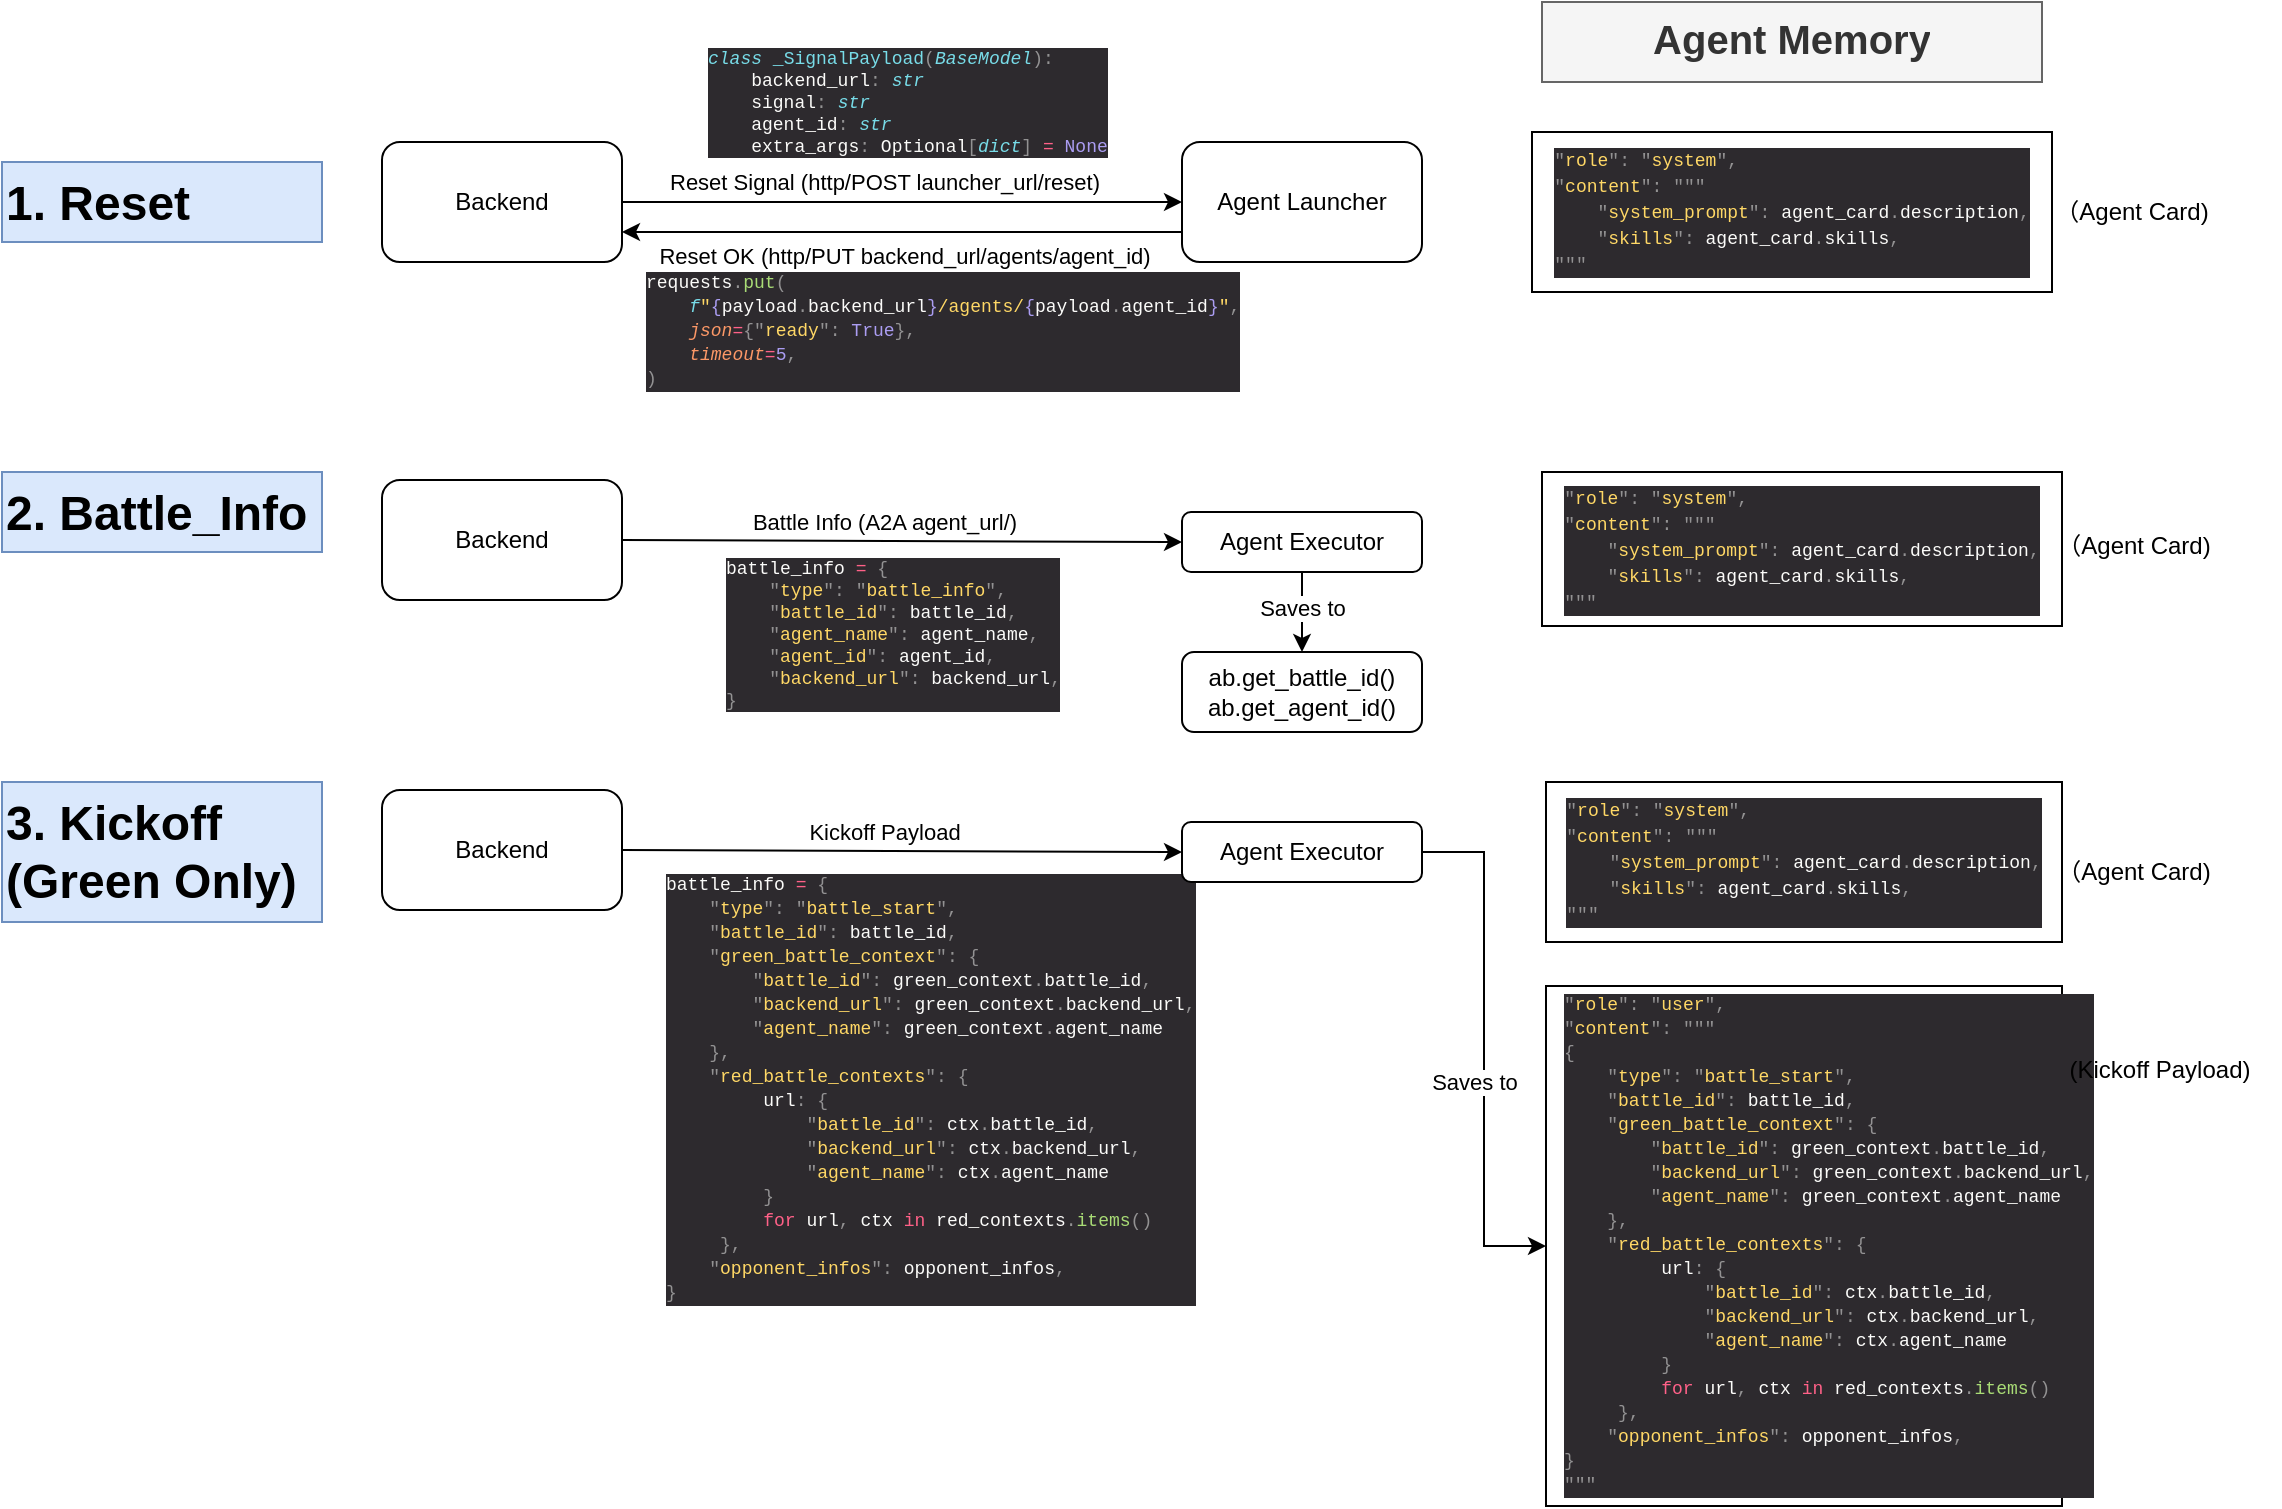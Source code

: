 <mxfile version="28.0.7">
  <diagram name="第 1 页" id="mGag0fccRs4ltHQs1HoU">
    <mxGraphModel dx="1586" dy="1038" grid="1" gridSize="10" guides="1" tooltips="1" connect="1" arrows="1" fold="1" page="1" pageScale="1" pageWidth="827" pageHeight="1169" math="0" shadow="0">
      <root>
        <mxCell id="0" />
        <mxCell id="1" parent="0" />
        <mxCell id="tSk-btpLn09C0enWPSId-1" value="Backend" style="rounded=1;whiteSpace=wrap;html=1;" parent="1" vertex="1">
          <mxGeometry x="250" y="240" width="120" height="60" as="geometry" />
        </mxCell>
        <mxCell id="tSk-btpLn09C0enWPSId-2" value="" style="endArrow=classic;html=1;rounded=0;exitX=1;exitY=0.5;exitDx=0;exitDy=0;entryX=0;entryY=0.5;entryDx=0;entryDy=0;" parent="1" source="tSk-btpLn09C0enWPSId-1" target="tSk-btpLn09C0enWPSId-3" edge="1">
          <mxGeometry width="50" height="50" relative="1" as="geometry">
            <mxPoint x="650" y="310" as="sourcePoint" />
            <mxPoint x="600" y="270" as="targetPoint" />
          </mxGeometry>
        </mxCell>
        <mxCell id="tSk-btpLn09C0enWPSId-4" value="Reset Signal (http/POST launcher_url/reset)" style="edgeLabel;html=1;align=center;verticalAlign=middle;resizable=0;points=[];" parent="tSk-btpLn09C0enWPSId-2" vertex="1" connectable="0">
          <mxGeometry x="-0.084" y="-2" relative="1" as="geometry">
            <mxPoint x="3" y="-12" as="offset" />
          </mxGeometry>
        </mxCell>
        <mxCell id="tSk-btpLn09C0enWPSId-5" value="&lt;div style=&quot;color: rgb(252, 252, 250); background-color: rgb(45, 42, 46); font-family: Consolas, &amp;quot;Courier New&amp;quot;, monospace; white-space-collapse: preserve; line-height: 100%;&quot;&gt;&lt;div&gt;&lt;font style=&quot;font-size: 9px; line-height: 100%;&quot;&gt;&lt;span style=&quot;color: rgb(120, 220, 232); font-style: italic;&quot;&gt;class&lt;/span&gt; &lt;span style=&quot;color: rgb(120, 220, 232);&quot;&gt;_SignalPayload&lt;/span&gt;&lt;span style=&quot;color: rgb(147, 146, 147);&quot;&gt;(&lt;/span&gt;&lt;span style=&quot;color: rgb(120, 220, 232); font-style: italic;&quot;&gt;BaseModel&lt;/span&gt;&lt;span style=&quot;color: rgb(147, 146, 147);&quot;&gt;):&lt;/span&gt;&lt;/font&gt;&lt;/div&gt;&lt;div&gt;&lt;font style=&quot;font-size: 9px; line-height: 100%;&quot;&gt;&amp;nbsp; &amp;nbsp; backend_url&lt;span style=&quot;color: rgb(147, 146, 147);&quot;&gt;:&lt;/span&gt; &lt;span style=&quot;color: rgb(120, 220, 232); font-style: italic;&quot;&gt;str&lt;/span&gt;&lt;/font&gt;&lt;/div&gt;&lt;div&gt;&lt;font style=&quot;font-size: 9px; line-height: 100%;&quot;&gt;&amp;nbsp; &amp;nbsp; signal&lt;span style=&quot;color: rgb(147, 146, 147);&quot;&gt;:&lt;/span&gt; &lt;span style=&quot;color: rgb(120, 220, 232); font-style: italic;&quot;&gt;str&lt;/span&gt;&lt;/font&gt;&lt;/div&gt;&lt;div&gt;&lt;font style=&quot;font-size: 9px; line-height: 100%;&quot;&gt;&amp;nbsp; &amp;nbsp; agent_id&lt;span style=&quot;color: rgb(147, 146, 147);&quot;&gt;:&lt;/span&gt; &lt;span style=&quot;color: rgb(120, 220, 232); font-style: italic;&quot;&gt;str&lt;/span&gt;&lt;/font&gt;&lt;/div&gt;&lt;div&gt;&lt;font style=&quot;font-size: 9px; line-height: 100%;&quot;&gt;&amp;nbsp; &amp;nbsp; extra_args&lt;span style=&quot;color: rgb(147, 146, 147);&quot;&gt;:&lt;/span&gt; Optional&lt;span style=&quot;color: rgb(147, 146, 147);&quot;&gt;[&lt;/span&gt;&lt;span style=&quot;color: rgb(120, 220, 232); font-style: italic;&quot;&gt;dict&lt;/span&gt;&lt;span style=&quot;color: rgb(147, 146, 147);&quot;&gt;]&lt;/span&gt; &lt;span style=&quot;color: rgb(255, 97, 136);&quot;&gt;=&lt;/span&gt; &lt;span style=&quot;color: rgb(171, 157, 242);&quot;&gt;None&lt;/span&gt;&lt;/font&gt;&lt;/div&gt;&lt;/div&gt;" style="edgeLabel;html=1;align=left;verticalAlign=middle;resizable=0;points=[];" parent="tSk-btpLn09C0enWPSId-2" vertex="1" connectable="0">
          <mxGeometry x="-0.084" relative="1" as="geometry">
            <mxPoint x="-87" y="-50" as="offset" />
          </mxGeometry>
        </mxCell>
        <mxCell id="tSk-btpLn09C0enWPSId-11" style="edgeStyle=orthogonalEdgeStyle;rounded=0;orthogonalLoop=1;jettySize=auto;html=1;exitX=0;exitY=0.75;exitDx=0;exitDy=0;entryX=1;entryY=0.75;entryDx=0;entryDy=0;" parent="1" source="tSk-btpLn09C0enWPSId-3" target="tSk-btpLn09C0enWPSId-1" edge="1">
          <mxGeometry relative="1" as="geometry" />
        </mxCell>
        <mxCell id="tSk-btpLn09C0enWPSId-12" value="Reset OK (http/PUT backend_url/agents/agent_id)" style="edgeLabel;html=1;align=center;verticalAlign=middle;resizable=0;points=[];" parent="tSk-btpLn09C0enWPSId-11" vertex="1" connectable="0">
          <mxGeometry x="0.119" relative="1" as="geometry">
            <mxPoint x="17" y="12" as="offset" />
          </mxGeometry>
        </mxCell>
        <mxCell id="tSk-btpLn09C0enWPSId-3" value="Agent Launcher" style="rounded=1;whiteSpace=wrap;html=1;" parent="1" vertex="1">
          <mxGeometry x="650" y="240" width="120" height="60" as="geometry" />
        </mxCell>
        <mxCell id="tSk-btpLn09C0enWPSId-7" value="&lt;h1 style=&quot;margin-top: 0px;&quot;&gt;Agent Memory&lt;/h1&gt;" style="text;html=1;whiteSpace=wrap;overflow=hidden;rounded=0;fontSize=10;align=center;fillColor=#f5f5f5;fontColor=#333333;strokeColor=#666666;" parent="1" vertex="1">
          <mxGeometry x="830" y="170" width="250" height="40" as="geometry" />
        </mxCell>
        <mxCell id="tSk-btpLn09C0enWPSId-9" value="&lt;div style=&quot;color: rgb(252, 252, 250); font-family: Consolas, &amp;quot;Courier New&amp;quot;, monospace; font-size: 11px; text-align: left; white-space: pre; background-color: rgb(45, 42, 46);&quot;&gt;&lt;font style=&quot;font-size: 9px;&quot;&gt;&lt;span style=&quot;color: rgb(255, 97, 136);&quot;&gt;&lt;span style=&quot;color: rgb(147, 146, 147); background-color: light-dark(rgb(45, 42, 46), rgb(202, 199, 202));&quot;&gt;&quot;&lt;/span&gt;&lt;span style=&quot;color: rgb(255, 216, 102); background-color: light-dark(rgb(45, 42, 46), rgb(202, 199, 202));&quot;&gt;role&lt;/span&gt;&lt;span style=&quot;color: rgb(147, 146, 147); background-color: light-dark(rgb(45, 42, 46), rgb(202, 199, 202));&quot;&gt;&quot;&lt;/span&gt;&lt;span style=&quot;color: rgb(147, 146, 147); background-color: light-dark(rgb(45, 42, 46), rgb(202, 199, 202));&quot;&gt;:&lt;/span&gt;&lt;span style=&quot;color: light-dark(rgb(252, 252, 250), rgb(20, 20, 18)); background-color: light-dark(rgb(45, 42, 46), rgb(202, 199, 202));&quot;&gt; &lt;/span&gt;&lt;span style=&quot;color: rgb(147, 146, 147); background-color: light-dark(rgb(45, 42, 46), rgb(202, 199, 202));&quot;&gt;&quot;&lt;/span&gt;&lt;/span&gt;&lt;/font&gt;&lt;span style=&quot;color: rgb(255, 216, 102); font-size: 9px;&quot;&gt;system&lt;/span&gt;&lt;span style=&quot;font-size: 9px; color: rgb(147, 146, 147); background-color: light-dark(rgb(45, 42, 46), rgb(202, 199, 202));&quot;&gt;&quot;&lt;/span&gt;&lt;span style=&quot;font-size: 9px; color: rgb(147, 146, 147); background-color: light-dark(rgb(45, 42, 46), rgb(202, 199, 202));&quot;&gt;,&lt;/span&gt;&lt;/div&gt;&lt;div style=&quot;color: rgb(252, 252, 250); font-family: Consolas, &amp;quot;Courier New&amp;quot;, monospace; font-size: 11px; text-align: left; white-space: pre; background-color: rgb(45, 42, 46);&quot;&gt;&lt;font style=&quot;color: light-dark(rgb(252, 252, 250), rgb(20, 20, 18)); font-size: 9px;&quot;&gt;&lt;span style=&quot;color: rgb(255, 97, 136);&quot;&gt;&lt;span style=&quot;color: rgb(147, 146, 147); background-color: light-dark(rgb(45, 42, 46), rgb(202, 199, 202));&quot;&gt;&lt;span style=&quot;color: rgb(147, 146, 147); background-color: light-dark(rgb(45, 42, 46), rgb(202, 199, 202));&quot;&gt;&quot;&lt;/span&gt;&lt;/span&gt;&lt;/span&gt;&lt;/font&gt;&lt;span style=&quot;color: rgb(255, 216, 102); font-size: 9px;&quot;&gt;content&lt;/span&gt;&lt;font style=&quot;color: light-dark(rgb(252, 252, 250), rgb(20, 20, 18)); font-size: 9px;&quot;&gt;&lt;span style=&quot;color: rgb(255, 97, 136);&quot;&gt;&lt;span style=&quot;color: rgb(147, 146, 147); background-color: light-dark(rgb(45, 42, 46), rgb(202, 199, 202));&quot;&gt;&lt;span style=&quot;color: rgb(147, 146, 147); background-color: light-dark(rgb(45, 42, 46), rgb(202, 199, 202));&quot;&gt;&quot;&lt;/span&gt;:&lt;/span&gt;&lt;span style=&quot;color: rgb(252, 252, 250); background-color: light-dark(rgb(45, 42, 46), rgb(202, 199, 202));&quot;&gt; &lt;/span&gt;&lt;/span&gt;&lt;/font&gt;&lt;span style=&quot;color: rgb(147, 146, 147); font-size: 9px;&quot;&gt;&quot;&quot;&quot;&lt;/span&gt;&lt;/div&gt;&lt;div style=&quot;color: light-dark(rgb(252, 252, 250), rgb(20, 20, 18)); font-family: Consolas, &amp;quot;Courier New&amp;quot;, monospace; font-size: 11px; text-align: left; white-space: pre; background-color: rgb(45, 42, 46);&quot;&gt;&lt;font style=&quot;font-size: 9px;&quot;&gt;&amp;nbsp;   &lt;span style=&quot;color: rgb(147, 146, 147);&quot;&gt;&quot;&lt;/span&gt;&lt;span style=&quot;color: rgb(255, 216, 102);&quot;&gt;system_prompt&lt;/span&gt;&lt;span style=&quot;color: rgb(147, 146, 147);&quot;&gt;&quot;&lt;/span&gt;&lt;span style=&quot;color: rgb(147, 146, 147);&quot;&gt;:&lt;/span&gt; &lt;/font&gt;&lt;span style=&quot;font-size: 9px;&quot;&gt;agent_card&lt;/span&gt;&lt;span style=&quot;color: rgb(147, 146, 147); font-size: 9px;&quot;&gt;.&lt;/span&gt;&lt;span style=&quot;font-size: 9px;&quot;&gt;description&lt;/span&gt;&lt;span style=&quot;font-size: 9px; color: rgb(147, 146, 147);&quot;&gt;,&lt;/span&gt;&lt;/div&gt;&lt;div style=&quot;color: light-dark(rgb(252, 252, 250), rgb(20, 20, 18)); font-family: Consolas, &amp;quot;Courier New&amp;quot;, monospace; font-size: 11px; text-align: left; white-space: pre; background-color: rgb(45, 42, 46);&quot;&gt;&lt;font style=&quot;font-size: 9px;&quot;&gt;&amp;nbsp; &amp;nbsp; &lt;span style=&quot;color: rgb(147, 146, 147);&quot;&gt;&quot;&lt;/span&gt;&lt;span style=&quot;color: rgb(255, 216, 102);&quot;&gt;skills&lt;/span&gt;&lt;span style=&quot;color: rgb(147, 146, 147);&quot;&gt;&quot;&lt;/span&gt;&lt;span style=&quot;color: rgb(147, 146, 147);&quot;&gt;:&lt;/span&gt; agent_card&lt;/font&gt;&lt;span style=&quot;color: rgb(147, 146, 147); font-size: 9px;&quot;&gt;.&lt;/span&gt;&lt;span style=&quot;font-size: 9px; color: light-dark(rgb(252, 252, 250), rgb(20, 20, 18));&quot;&gt;skills&lt;/span&gt;&lt;span style=&quot;font-size: 9px; color: rgb(147, 146, 147);&quot;&gt;,&lt;/span&gt;&lt;/div&gt;&lt;div style=&quot;color: light-dark(rgb(252, 252, 250), rgb(20, 20, 18)); font-family: Consolas, &amp;quot;Courier New&amp;quot;, monospace; font-size: 11px; text-align: left; white-space: pre; background-color: rgb(45, 42, 46);&quot;&gt;&lt;font style=&quot;font-size: 9px;&quot;&gt;&lt;span style=&quot;color: rgb(147, 146, 147);&quot;&gt;&quot;&quot;&quot;&lt;/span&gt;&lt;/font&gt;&lt;/div&gt;" style="rounded=0;whiteSpace=wrap;html=1;" parent="1" vertex="1">
          <mxGeometry x="825" y="235" width="260" height="80" as="geometry" />
        </mxCell>
        <mxCell id="tSk-btpLn09C0enWPSId-13" value="&lt;div style=&quot;background-color: rgb(45, 42, 46); font-family: Consolas, &amp;quot;Courier New&amp;quot;, monospace; white-space-collapse: preserve; line-height: 100%; color: rgb(252, 252, 250);&quot;&gt;&lt;div style=&quot;line-height: 100%;&quot;&gt;&lt;div style=&quot;&quot;&gt;&lt;font style=&quot;font-size: 9px;&quot;&gt;requests&lt;span style=&quot;color: rgb(147, 146, 147);&quot;&gt;.&lt;/span&gt;&lt;span style=&quot;color: rgb(169, 220, 118);&quot;&gt;put&lt;/span&gt;&lt;span style=&quot;color: rgb(147, 146, 147);&quot;&gt;(&lt;/span&gt;&lt;/font&gt;&lt;/div&gt;&lt;div style=&quot;&quot;&gt;&lt;font style=&quot;font-size: 9px;&quot;&gt;&amp;nbsp; &amp;nbsp; &lt;span style=&quot;color: rgb(120, 220, 232); font-style: italic;&quot;&gt;f&lt;/span&gt;&lt;span style=&quot;color: rgb(255, 216, 102);&quot;&gt;&quot;&lt;/span&gt;&lt;span style=&quot;color: rgb(171, 157, 242);&quot;&gt;{&lt;/span&gt;payload&lt;span style=&quot;color: rgb(147, 146, 147);&quot;&gt;.&lt;/span&gt;backend_url&lt;span style=&quot;color: rgb(171, 157, 242);&quot;&gt;}&lt;/span&gt;&lt;span style=&quot;color: rgb(255, 216, 102);&quot;&gt;/agents/&lt;/span&gt;&lt;span style=&quot;color: rgb(171, 157, 242);&quot;&gt;{&lt;/span&gt;payload&lt;span style=&quot;color: rgb(147, 146, 147);&quot;&gt;.&lt;/span&gt;agent_id&lt;span style=&quot;color: rgb(171, 157, 242);&quot;&gt;}&lt;/span&gt;&lt;span style=&quot;color: rgb(255, 216, 102);&quot;&gt;&quot;&lt;/span&gt;&lt;span style=&quot;color: rgb(147, 146, 147);&quot;&gt;,&lt;/span&gt;&lt;/font&gt;&lt;/div&gt;&lt;div style=&quot;&quot;&gt;&lt;font style=&quot;font-size: 9px;&quot;&gt;&amp;nbsp; &amp;nbsp; &lt;span style=&quot;color: rgb(252, 152, 103); font-style: italic;&quot;&gt;json&lt;/span&gt;&lt;span style=&quot;color: rgb(255, 97, 136);&quot;&gt;=&lt;/span&gt;&lt;span style=&quot;color: rgb(147, 146, 147);&quot;&gt;{&lt;/span&gt;&lt;span style=&quot;color: rgb(147, 146, 147);&quot;&gt;&quot;&lt;/span&gt;&lt;span style=&quot;color: rgb(255, 216, 102);&quot;&gt;ready&lt;/span&gt;&lt;span style=&quot;color: rgb(147, 146, 147);&quot;&gt;&quot;&lt;/span&gt;&lt;span style=&quot;color: rgb(147, 146, 147);&quot;&gt;:&lt;/span&gt; &lt;span style=&quot;color: rgb(171, 157, 242);&quot;&gt;True&lt;/span&gt;&lt;span style=&quot;color: rgb(147, 146, 147);&quot;&gt;},&lt;/span&gt;&lt;/font&gt;&lt;/div&gt;&lt;div style=&quot;&quot;&gt;&lt;font style=&quot;font-size: 9px;&quot;&gt;&amp;nbsp; &amp;nbsp; &lt;span style=&quot;color: rgb(252, 152, 103); font-style: italic;&quot;&gt;timeout&lt;/span&gt;&lt;span style=&quot;color: rgb(255, 97, 136);&quot;&gt;=&lt;/span&gt;&lt;span style=&quot;color: rgb(171, 157, 242);&quot;&gt;5&lt;/span&gt;&lt;span style=&quot;color: rgb(147, 146, 147);&quot;&gt;,&lt;/span&gt;&lt;/font&gt;&lt;/div&gt;&lt;div style=&quot;&quot;&gt;&lt;span style=&quot;color: rgb(147, 146, 147);&quot;&gt;&lt;font style=&quot;font-size: 9px;&quot;&gt;)&lt;/font&gt;&lt;/span&gt;&lt;/div&gt;&lt;/div&gt;&lt;/div&gt;" style="edgeLabel;html=1;align=left;verticalAlign=middle;resizable=0;points=[];" parent="1" vertex="1" connectable="0">
          <mxGeometry x="380" y="334" as="geometry" />
        </mxCell>
        <mxCell id="tSk-btpLn09C0enWPSId-16" value="&lt;h1 style=&quot;margin-top: 0px;&quot;&gt;1. Reset&lt;/h1&gt;" style="text;html=1;whiteSpace=wrap;overflow=hidden;rounded=0;fillColor=#dae8fc;strokeColor=#6c8ebf;" parent="1" vertex="1">
          <mxGeometry x="60" y="250" width="160" height="40" as="geometry" />
        </mxCell>
        <mxCell id="tSk-btpLn09C0enWPSId-17" value="&lt;h1 style=&quot;margin-top: 0px;&quot;&gt;2. Battle_Info&lt;/h1&gt;" style="text;html=1;whiteSpace=wrap;overflow=hidden;rounded=0;fillColor=#dae8fc;strokeColor=#6c8ebf;" parent="1" vertex="1">
          <mxGeometry x="60" y="405" width="160" height="40" as="geometry" />
        </mxCell>
        <mxCell id="tSk-btpLn09C0enWPSId-18" value="Backend" style="rounded=1;whiteSpace=wrap;html=1;" parent="1" vertex="1">
          <mxGeometry x="250" y="409" width="120" height="60" as="geometry" />
        </mxCell>
        <mxCell id="tSk-btpLn09C0enWPSId-19" value="" style="endArrow=classic;html=1;rounded=0;exitX=1;exitY=0.5;exitDx=0;exitDy=0;entryX=0;entryY=0.5;entryDx=0;entryDy=0;" parent="1" source="tSk-btpLn09C0enWPSId-18" target="tSk-btpLn09C0enWPSId-24" edge="1">
          <mxGeometry width="50" height="50" relative="1" as="geometry">
            <mxPoint x="650" y="479" as="sourcePoint" />
            <mxPoint x="600" y="439" as="targetPoint" />
          </mxGeometry>
        </mxCell>
        <mxCell id="tSk-btpLn09C0enWPSId-20" value="Battle Info (A2A agent_url/)" style="edgeLabel;html=1;align=center;verticalAlign=middle;resizable=0;points=[];" parent="tSk-btpLn09C0enWPSId-19" vertex="1" connectable="0">
          <mxGeometry x="-0.084" y="-2" relative="1" as="geometry">
            <mxPoint x="3" y="-12" as="offset" />
          </mxGeometry>
        </mxCell>
        <mxCell id="tSk-btpLn09C0enWPSId-21" value="&lt;div style=&quot;background-color: rgb(45, 42, 46); font-family: Consolas, &amp;quot;Courier New&amp;quot;, monospace; white-space-collapse: preserve; line-height: 100%; color: rgb(252, 252, 250);&quot;&gt;&lt;div style=&quot;&quot;&gt;&lt;div style=&quot;color: light-dark(rgb(252, 252, 250), rgb(20, 20, 18));&quot;&gt;&lt;font style=&quot;font-size: 9px; line-height: 100%;&quot;&gt;battle_info &lt;span style=&quot;color: rgb(255, 97, 136);&quot;&gt;=&lt;/span&gt; &lt;span style=&quot;color: rgb(147, 146, 147);&quot;&gt;{&lt;/span&gt;&lt;/font&gt;&lt;/div&gt;&lt;div style=&quot;&quot;&gt;&lt;font style=&quot;font-size: 9px; line-height: 100%;&quot;&gt;&lt;font color=&quot;#fcfcfa&quot;&gt;    &lt;/font&gt;&lt;span style=&quot;color: rgb(147, 146, 147);&quot;&gt;&quot;&lt;/span&gt;&lt;span style=&quot;color: rgb(255, 216, 102);&quot;&gt;type&lt;/span&gt;&lt;span style=&quot;color: rgb(147, 146, 147);&quot;&gt;&quot;&lt;/span&gt;&lt;span style=&quot;color: rgb(147, 146, 147);&quot;&gt;:&lt;/span&gt;&lt;font color=&quot;rgba(0, 0, 0, 0)&quot;&gt; &lt;/font&gt;&lt;span style=&quot;color: rgb(147, 146, 147);&quot;&gt;&quot;&lt;/span&gt;&lt;span style=&quot;color: rgb(255, 216, 102);&quot;&gt;battle_info&lt;/span&gt;&lt;span style=&quot;color: rgb(147, 146, 147);&quot;&gt;&quot;&lt;/span&gt;&lt;span style=&quot;color: rgb(147, 146, 147);&quot;&gt;,&lt;/span&gt;&lt;/font&gt;&lt;/div&gt;&lt;div style=&quot;color: light-dark(rgb(252, 252, 250), rgb(20, 20, 18));&quot;&gt;&lt;font style=&quot;font-size: 9px; line-height: 100%;&quot;&gt;&amp;nbsp;   &lt;span style=&quot;color: #939293;&quot;&gt;&quot;&lt;/span&gt;&lt;span style=&quot;color: #ffd866;&quot;&gt;battle_id&lt;/span&gt;&lt;span style=&quot;color: #939293;&quot;&gt;&quot;&lt;/span&gt;&lt;span style=&quot;color: #939293;&quot;&gt;:&lt;/span&gt; battle_id&lt;span style=&quot;color: #939293;&quot;&gt;,&lt;/span&gt;&lt;/font&gt;&lt;/div&gt;&lt;div style=&quot;color: light-dark(rgb(252, 252, 250), rgb(20, 20, 18));&quot;&gt;&lt;font style=&quot;font-size: 9px; line-height: 100%;&quot;&gt;&amp;nbsp; &amp;nbsp; &lt;span style=&quot;color: #939293;&quot;&gt;&quot;&lt;/span&gt;&lt;span style=&quot;color: #ffd866;&quot;&gt;agent_name&lt;/span&gt;&lt;span style=&quot;color: #939293;&quot;&gt;&quot;&lt;/span&gt;&lt;span style=&quot;color: #939293;&quot;&gt;:&lt;/span&gt; agent_name&lt;span style=&quot;color: #939293;&quot;&gt;,&lt;/span&gt;&lt;/font&gt;&lt;/div&gt;&lt;div style=&quot;color: light-dark(rgb(252, 252, 250), rgb(20, 20, 18));&quot;&gt;&lt;font style=&quot;font-size: 9px; line-height: 100%;&quot;&gt;&amp;nbsp; &amp;nbsp; &lt;span style=&quot;color: #939293;&quot;&gt;&quot;&lt;/span&gt;&lt;span style=&quot;color: #ffd866;&quot;&gt;agent_id&lt;/span&gt;&lt;span style=&quot;color: #939293;&quot;&gt;&quot;&lt;/span&gt;&lt;span style=&quot;color: #939293;&quot;&gt;:&lt;/span&gt; agent_id&lt;span style=&quot;color: #939293;&quot;&gt;,&lt;/span&gt;&lt;/font&gt;&lt;/div&gt;&lt;div style=&quot;color: light-dark(rgb(252, 252, 250), rgb(20, 20, 18));&quot;&gt;&lt;font style=&quot;font-size: 9px; line-height: 100%;&quot;&gt;&amp;nbsp; &amp;nbsp; &lt;span style=&quot;color: #939293;&quot;&gt;&quot;&lt;/span&gt;&lt;span style=&quot;color: #ffd866;&quot;&gt;backend_url&lt;/span&gt;&lt;span style=&quot;color: #939293;&quot;&gt;&quot;&lt;/span&gt;&lt;span style=&quot;color: #939293;&quot;&gt;:&lt;/span&gt; backend_url&lt;span style=&quot;color: #939293;&quot;&gt;,&lt;/span&gt;&lt;/font&gt;&lt;/div&gt;&lt;div style=&quot;color: light-dark(rgb(252, 252, 250), rgb(20, 20, 18));&quot;&gt;&lt;font style=&quot;font-size: 9px; line-height: 100%;&quot;&gt;&lt;span style=&quot;color: rgb(147, 146, 147);&quot;&gt;}&lt;/span&gt;&lt;/font&gt;&lt;/div&gt;&lt;/div&gt;&lt;/div&gt;" style="edgeLabel;html=1;align=left;verticalAlign=middle;resizable=0;points=[];" parent="tSk-btpLn09C0enWPSId-19" vertex="1" connectable="0">
          <mxGeometry x="-0.084" relative="1" as="geometry">
            <mxPoint x="-78" y="46" as="offset" />
          </mxGeometry>
        </mxCell>
        <mxCell id="tSk-btpLn09C0enWPSId-28" style="edgeStyle=orthogonalEdgeStyle;rounded=0;orthogonalLoop=1;jettySize=auto;html=1;entryX=0.5;entryY=0;entryDx=0;entryDy=0;" parent="1" source="tSk-btpLn09C0enWPSId-24" target="tSk-btpLn09C0enWPSId-29" edge="1">
          <mxGeometry relative="1" as="geometry">
            <mxPoint x="710" y="505" as="targetPoint" />
          </mxGeometry>
        </mxCell>
        <mxCell id="tSk-btpLn09C0enWPSId-30" value="Saves to" style="edgeLabel;html=1;align=center;verticalAlign=middle;resizable=0;points=[];" parent="tSk-btpLn09C0enWPSId-28" vertex="1" connectable="0">
          <mxGeometry x="-0.208" y="-2" relative="1" as="geometry">
            <mxPoint x="2" y="2" as="offset" />
          </mxGeometry>
        </mxCell>
        <mxCell id="tSk-btpLn09C0enWPSId-24" value="Agent Executor" style="rounded=1;whiteSpace=wrap;html=1;" parent="1" vertex="1">
          <mxGeometry x="650" y="425" width="120" height="30" as="geometry" />
        </mxCell>
        <mxCell id="tSk-btpLn09C0enWPSId-29" value="ab.get_battle_id()&lt;div&gt;ab.get_agent_id()&lt;/div&gt;" style="rounded=1;whiteSpace=wrap;html=1;" parent="1" vertex="1">
          <mxGeometry x="650" y="495" width="120" height="40" as="geometry" />
        </mxCell>
        <mxCell id="tSk-btpLn09C0enWPSId-31" value="&lt;h1 style=&quot;margin-top: 0px;&quot;&gt;3. Kickoff (Green Only)&lt;/h1&gt;" style="text;html=1;whiteSpace=wrap;overflow=hidden;rounded=0;fillColor=#dae8fc;strokeColor=#6c8ebf;" parent="1" vertex="1">
          <mxGeometry x="60" y="560" width="160" height="70" as="geometry" />
        </mxCell>
        <mxCell id="tSk-btpLn09C0enWPSId-32" value="Backend" style="rounded=1;whiteSpace=wrap;html=1;" parent="1" vertex="1">
          <mxGeometry x="250" y="564" width="120" height="60" as="geometry" />
        </mxCell>
        <mxCell id="tSk-btpLn09C0enWPSId-33" value="" style="endArrow=classic;html=1;rounded=0;exitX=1;exitY=0.5;exitDx=0;exitDy=0;entryX=0;entryY=0.5;entryDx=0;entryDy=0;" parent="1" source="tSk-btpLn09C0enWPSId-32" target="tSk-btpLn09C0enWPSId-38" edge="1">
          <mxGeometry width="50" height="50" relative="1" as="geometry">
            <mxPoint x="650" y="634" as="sourcePoint" />
            <mxPoint x="600" y="594" as="targetPoint" />
          </mxGeometry>
        </mxCell>
        <mxCell id="tSk-btpLn09C0enWPSId-34" value="Kickoff Payload" style="edgeLabel;html=1;align=center;verticalAlign=middle;resizable=0;points=[];" parent="tSk-btpLn09C0enWPSId-33" vertex="1" connectable="0">
          <mxGeometry x="-0.084" y="-2" relative="1" as="geometry">
            <mxPoint x="3" y="-12" as="offset" />
          </mxGeometry>
        </mxCell>
        <mxCell id="tSk-btpLn09C0enWPSId-35" value="&lt;div style=&quot;background-color: rgb(45, 42, 46); font-family: Consolas, &amp;quot;Courier New&amp;quot;, monospace; white-space-collapse: preserve; line-height: 100%; color: rgb(252, 252, 250);&quot;&gt;&lt;div style=&quot;&quot;&gt;&lt;div style=&quot;color: light-dark(rgb(252, 252, 250), rgb(20, 20, 18));&quot;&gt;&lt;div style=&quot;line-height: 100%;&quot;&gt;&lt;div style=&quot;&quot;&gt;&lt;font style=&quot;font-size: 9px;&quot;&gt;battle_info &lt;span style=&quot;color: rgb(255, 97, 136);&quot;&gt;=&lt;/span&gt; &lt;span style=&quot;color: rgb(147, 146, 147);&quot;&gt;{&lt;/span&gt;&lt;/font&gt;&lt;/div&gt;&lt;div style=&quot;&quot;&gt;&lt;font style=&quot;font-size: 9px;&quot;&gt;&amp;nbsp;   &lt;span style=&quot;color: rgb(147, 146, 147);&quot;&gt;&quot;&lt;/span&gt;&lt;span style=&quot;color: rgb(255, 216, 102);&quot;&gt;type&lt;/span&gt;&lt;span style=&quot;color: rgb(147, 146, 147);&quot;&gt;&quot;&lt;/span&gt;&lt;span style=&quot;color: rgb(147, 146, 147);&quot;&gt;:&lt;/span&gt; &lt;span style=&quot;color: rgb(147, 146, 147);&quot;&gt;&quot;&lt;/span&gt;&lt;span style=&quot;color: rgb(255, 216, 102);&quot;&gt;battle_start&lt;/span&gt;&lt;span style=&quot;color: rgb(147, 146, 147);&quot;&gt;&quot;&lt;/span&gt;&lt;span style=&quot;color: rgb(147, 146, 147);&quot;&gt;,&lt;/span&gt;&lt;/font&gt;&lt;/div&gt;&lt;div style=&quot;&quot;&gt;&lt;font style=&quot;font-size: 9px;&quot;&gt;&amp;nbsp; &amp;nbsp; &lt;span style=&quot;color: rgb(147, 146, 147);&quot;&gt;&quot;&lt;/span&gt;&lt;span style=&quot;color: rgb(255, 216, 102);&quot;&gt;battle_id&lt;/span&gt;&lt;span style=&quot;color: rgb(147, 146, 147);&quot;&gt;&quot;&lt;/span&gt;&lt;span style=&quot;color: rgb(147, 146, 147);&quot;&gt;:&lt;/span&gt; battle_id&lt;span style=&quot;color: rgb(147, 146, 147);&quot;&gt;,&lt;/span&gt;&lt;/font&gt;&lt;/div&gt;&lt;div style=&quot;&quot;&gt;&lt;font style=&quot;font-size: 9px;&quot;&gt;&amp;nbsp; &amp;nbsp; &lt;span style=&quot;color: rgb(147, 146, 147);&quot;&gt;&quot;&lt;/span&gt;&lt;span style=&quot;color: rgb(255, 216, 102);&quot;&gt;green_battle_context&lt;/span&gt;&lt;span style=&quot;color: rgb(147, 146, 147);&quot;&gt;&quot;&lt;/span&gt;&lt;span style=&quot;color: rgb(147, 146, 147);&quot;&gt;:&lt;/span&gt; &lt;span style=&quot;color: rgb(147, 146, 147);&quot;&gt;{&lt;/span&gt;&lt;/font&gt;&lt;/div&gt;&lt;div style=&quot;&quot;&gt;&lt;font style=&quot;font-size: 9px;&quot;&gt;&amp;nbsp;     &amp;nbsp; &lt;span style=&quot;color: rgb(147, 146, 147);&quot;&gt;&quot;&lt;/span&gt;&lt;span style=&quot;color: rgb(255, 216, 102);&quot;&gt;battle_id&lt;/span&gt;&lt;span style=&quot;color: rgb(147, 146, 147);&quot;&gt;&quot;&lt;/span&gt;&lt;span style=&quot;color: rgb(147, 146, 147);&quot;&gt;:&lt;/span&gt; green_context&lt;span style=&quot;color: rgb(147, 146, 147);&quot;&gt;.&lt;/span&gt;battle_id&lt;span style=&quot;color: rgb(147, 146, 147);&quot;&gt;,&lt;/span&gt;&lt;/font&gt;&lt;/div&gt;&lt;div style=&quot;&quot;&gt;&lt;font style=&quot;font-size: 9px;&quot;&gt;&amp;nbsp; &amp;nbsp; &amp;nbsp; &amp;nbsp; &lt;span style=&quot;color: rgb(147, 146, 147);&quot;&gt;&quot;&lt;/span&gt;&lt;span style=&quot;color: rgb(255, 216, 102);&quot;&gt;backend_url&lt;/span&gt;&lt;span style=&quot;color: rgb(147, 146, 147);&quot;&gt;&quot;&lt;/span&gt;&lt;span style=&quot;color: rgb(147, 146, 147);&quot;&gt;:&lt;/span&gt; green_context&lt;span style=&quot;color: rgb(147, 146, 147);&quot;&gt;.&lt;/span&gt;backend_url&lt;span style=&quot;color: rgb(147, 146, 147);&quot;&gt;,&lt;/span&gt;&lt;/font&gt;&lt;/div&gt;&lt;div style=&quot;&quot;&gt;&lt;font style=&quot;font-size: 9px;&quot;&gt;&amp;nbsp; &amp;nbsp; &amp;nbsp; &amp;nbsp; &lt;span style=&quot;color: rgb(147, 146, 147);&quot;&gt;&quot;&lt;/span&gt;&lt;span style=&quot;color: rgb(255, 216, 102);&quot;&gt;agent_name&lt;/span&gt;&lt;span style=&quot;color: rgb(147, 146, 147);&quot;&gt;&quot;&lt;/span&gt;&lt;span style=&quot;color: rgb(147, 146, 147);&quot;&gt;:&lt;/span&gt; green_context&lt;span style=&quot;color: rgb(147, 146, 147);&quot;&gt;.&lt;/span&gt;agent_name&lt;/font&gt;&lt;/div&gt;&lt;div style=&quot;&quot;&gt;&lt;font style=&quot;font-size: 9px;&quot;&gt;&amp;nbsp; &amp;nbsp; &lt;span style=&quot;color: rgb(147, 146, 147);&quot;&gt;},&lt;/span&gt;&lt;/font&gt;&lt;/div&gt;&lt;div style=&quot;&quot;&gt;&lt;font style=&quot;font-size: 9px;&quot;&gt;&amp;nbsp;   &lt;span style=&quot;color: rgb(147, 146, 147);&quot;&gt;&quot;&lt;/span&gt;&lt;span style=&quot;color: rgb(255, 216, 102);&quot;&gt;red_battle_contexts&lt;/span&gt;&lt;span style=&quot;color: rgb(147, 146, 147);&quot;&gt;&quot;&lt;/span&gt;&lt;span style=&quot;color: rgb(147, 146, 147);&quot;&gt;:&lt;/span&gt; &lt;span style=&quot;color: rgb(147, 146, 147);&quot;&gt;{&lt;/span&gt;&lt;/font&gt;&lt;/div&gt;&lt;div style=&quot;&quot;&gt;&lt;font style=&quot;font-size: 9px;&quot;&gt;&amp;nbsp; &amp;nbsp; &amp;nbsp;    url&lt;span style=&quot;color: rgb(147, 146, 147);&quot;&gt;:&lt;/span&gt; &lt;span style=&quot;color: rgb(147, 146, 147);&quot;&gt;{&lt;/span&gt;&lt;/font&gt;&lt;/div&gt;&lt;div style=&quot;&quot;&gt;&lt;font style=&quot;font-size: 9px;&quot;&gt;&amp;nbsp; &amp;nbsp; &amp;nbsp; &amp;nbsp; &amp;nbsp;    &lt;span style=&quot;color: rgb(147, 146, 147);&quot;&gt;&quot;&lt;/span&gt;&lt;span style=&quot;color: rgb(255, 216, 102);&quot;&gt;battle_id&lt;/span&gt;&lt;span style=&quot;color: rgb(147, 146, 147);&quot;&gt;&quot;&lt;/span&gt;&lt;span style=&quot;color: rgb(147, 146, 147);&quot;&gt;:&lt;/span&gt; ctx&lt;span style=&quot;color: rgb(147, 146, 147);&quot;&gt;.&lt;/span&gt;battle_id&lt;span style=&quot;color: rgb(147, 146, 147);&quot;&gt;,&lt;/span&gt;&lt;/font&gt;&lt;/div&gt;&lt;div style=&quot;&quot;&gt;&lt;font style=&quot;font-size: 9px;&quot;&gt;&amp;nbsp; &amp;nbsp; &amp;nbsp; &amp;nbsp; &amp;nbsp; &amp;nbsp; &amp;nbsp;&lt;span style=&quot;color: rgb(147, 146, 147);&quot;&gt;&quot;&lt;/span&gt;&lt;span style=&quot;color: rgb(255, 216, 102);&quot;&gt;backend_url&lt;/span&gt;&lt;span style=&quot;color: rgb(147, 146, 147);&quot;&gt;&quot;&lt;/span&gt;&lt;span style=&quot;color: rgb(147, 146, 147);&quot;&gt;:&lt;/span&gt; ctx&lt;span style=&quot;color: rgb(147, 146, 147);&quot;&gt;.&lt;/span&gt;backend_url&lt;span style=&quot;color: rgb(147, 146, 147);&quot;&gt;,&lt;/span&gt;&lt;/font&gt;&lt;/div&gt;&lt;div style=&quot;&quot;&gt;&lt;font style=&quot;font-size: 9px;&quot;&gt;&amp;nbsp; &amp;nbsp; &amp;nbsp; &amp;nbsp; &amp;nbsp; &amp;nbsp;&amp;nbsp; &lt;span style=&quot;color: rgb(147, 146, 147);&quot;&gt;&quot;&lt;/span&gt;&lt;span style=&quot;color: rgb(255, 216, 102);&quot;&gt;agent_name&lt;/span&gt;&lt;span style=&quot;color: rgb(147, 146, 147);&quot;&gt;&quot;&lt;/span&gt;&lt;span style=&quot;color: rgb(147, 146, 147);&quot;&gt;:&lt;/span&gt; ctx&lt;span style=&quot;color: rgb(147, 146, 147);&quot;&gt;.&lt;/span&gt;agent_name&lt;/font&gt;&lt;/div&gt;&lt;div style=&quot;&quot;&gt;&lt;font style=&quot;font-size: 9px;&quot;&gt;&amp;nbsp; &amp;nbsp; &amp;nbsp; &amp;nbsp;  &lt;span style=&quot;color: rgb(147, 146, 147);&quot;&gt;}&lt;/span&gt;&lt;/font&gt;&lt;/div&gt;&lt;div style=&quot;&quot;&gt;&lt;font style=&quot;font-size: 9px;&quot;&gt;&amp;nbsp; &amp;nbsp;    &amp;nbsp; &lt;span style=&quot;color: rgb(255, 97, 136);&quot;&gt;for&lt;/span&gt; url&lt;span style=&quot;color: rgb(147, 146, 147);&quot;&gt;,&lt;/span&gt; ctx &lt;span style=&quot;color: rgb(255, 97, 136);&quot;&gt;in&lt;/span&gt; red_contexts&lt;span style=&quot;color: rgb(147, 146, 147);&quot;&gt;.&lt;/span&gt;&lt;span style=&quot;color: rgb(169, 220, 118);&quot;&gt;items&lt;/span&gt;&lt;span style=&quot;color: rgb(147, 146, 147);&quot;&gt;()&lt;/span&gt;&lt;/font&gt;&lt;/div&gt;&lt;div style=&quot;&quot;&gt;&lt;font style=&quot;font-size: 9px;&quot;&gt;&amp;nbsp; &amp;nbsp;  &lt;span style=&quot;color: rgb(147, 146, 147);&quot;&gt;},&lt;/span&gt;&lt;/font&gt;&lt;/div&gt;&lt;div style=&quot;&quot;&gt;&lt;font style=&quot;font-size: 9px;&quot;&gt;&amp;nbsp; &amp;nbsp; &lt;span style=&quot;color: rgb(147, 146, 147);&quot;&gt;&quot;&lt;/span&gt;&lt;span style=&quot;color: rgb(255, 216, 102);&quot;&gt;opponent_infos&lt;/span&gt;&lt;span style=&quot;color: rgb(147, 146, 147);&quot;&gt;&quot;&lt;/span&gt;&lt;span style=&quot;color: rgb(147, 146, 147);&quot;&gt;:&lt;/span&gt; opponent_infos&lt;span style=&quot;color: rgb(147, 146, 147);&quot;&gt;,&lt;/span&gt;&lt;/font&gt;&lt;/div&gt;&lt;div style=&quot;&quot;&gt;&lt;font style=&quot;font-size: 9px;&quot;&gt;&lt;span style=&quot;color: rgb(147, 146, 147);&quot;&gt;}&lt;/span&gt;&lt;/font&gt;&lt;/div&gt;&lt;/div&gt;&lt;/div&gt;&lt;/div&gt;&lt;/div&gt;" style="edgeLabel;html=1;align=left;verticalAlign=middle;resizable=0;points=[];" parent="tSk-btpLn09C0enWPSId-33" vertex="1" connectable="0">
          <mxGeometry x="-0.084" relative="1" as="geometry">
            <mxPoint x="-108" y="118" as="offset" />
          </mxGeometry>
        </mxCell>
        <mxCell id="tSk-btpLn09C0enWPSId-41" style="edgeStyle=orthogonalEdgeStyle;rounded=0;orthogonalLoop=1;jettySize=auto;html=1;entryX=0;entryY=0.5;entryDx=0;entryDy=0;" parent="1" source="tSk-btpLn09C0enWPSId-38" target="tSk-btpLn09C0enWPSId-39" edge="1">
          <mxGeometry relative="1" as="geometry" />
        </mxCell>
        <mxCell id="tSk-btpLn09C0enWPSId-43" value="Saves to" style="edgeLabel;html=1;align=center;verticalAlign=middle;resizable=0;points=[];" parent="tSk-btpLn09C0enWPSId-41" vertex="1" connectable="0">
          <mxGeometry x="0.172" y="2" relative="1" as="geometry">
            <mxPoint x="-7" y="-6" as="offset" />
          </mxGeometry>
        </mxCell>
        <mxCell id="tSk-btpLn09C0enWPSId-38" value="Agent Executor" style="rounded=1;whiteSpace=wrap;html=1;" parent="1" vertex="1">
          <mxGeometry x="650" y="580" width="120" height="30" as="geometry" />
        </mxCell>
        <mxCell id="tSk-btpLn09C0enWPSId-39" value="" style="rounded=0;whiteSpace=wrap;html=1;" parent="1" vertex="1">
          <mxGeometry x="832" y="662" width="258" height="260" as="geometry" />
        </mxCell>
        <mxCell id="tSk-btpLn09C0enWPSId-44" value="&lt;div style=&quot;background-color: rgb(45, 42, 46); font-family: Consolas, &amp;quot;Courier New&amp;quot;, monospace; white-space-collapse: preserve; line-height: 100%; color: rgb(252, 252, 250);&quot;&gt;&lt;div style=&quot;&quot;&gt;&lt;div style=&quot;&quot;&gt;&lt;div style=&quot;line-height: 100%;&quot;&gt;&lt;div style=&quot;&quot;&gt;&lt;font style=&quot;font-size: 9px;&quot;&gt;&lt;span style=&quot;color: rgb(255, 97, 136);&quot;&gt;&lt;span style=&quot;color: rgb(147, 146, 147); background-color: light-dark(rgb(45, 42, 46), rgb(202, 199, 202));&quot;&gt;&quot;&lt;/span&gt;&lt;span style=&quot;color: rgb(255, 216, 102); background-color: light-dark(rgb(45, 42, 46), rgb(202, 199, 202));&quot;&gt;role&lt;/span&gt;&lt;span style=&quot;color: rgb(147, 146, 147); background-color: light-dark(rgb(45, 42, 46), rgb(202, 199, 202));&quot;&gt;&quot;&lt;/span&gt;&lt;span style=&quot;color: rgb(147, 146, 147); background-color: light-dark(rgb(45, 42, 46), rgb(202, 199, 202));&quot;&gt;:&lt;/span&gt;&lt;span style=&quot;color: light-dark(rgb(252, 252, 250), rgb(20, 20, 18)); background-color: light-dark(rgb(45, 42, 46), rgb(202, 199, 202));&quot;&gt; &lt;/span&gt;&lt;span style=&quot;color: rgb(147, 146, 147); background-color: light-dark(rgb(45, 42, 46), rgb(202, 199, 202));&quot;&gt;&quot;&lt;/span&gt;&lt;span style=&quot;background-color: light-dark(rgb(45, 42, 46), rgb(202, 199, 202)); color: rgb(147, 146, 147);&quot;&gt;&lt;font color=&quot;#ffd866&quot;&gt;user&lt;/font&gt;&lt;/span&gt;&lt;span style=&quot;color: rgb(147, 146, 147); background-color: light-dark(rgb(45, 42, 46), rgb(202, 199, 202));&quot;&gt;&quot;&lt;/span&gt;&lt;span style=&quot;color: rgb(147, 146, 147); background-color: light-dark(rgb(45, 42, 46), rgb(202, 199, 202));&quot;&gt;,&lt;/span&gt;&lt;/span&gt;&lt;/font&gt;&lt;/div&gt;&lt;div style=&quot;&quot;&gt;&lt;font style=&quot;font-size: 9px;&quot;&gt;&lt;span style=&quot;color: rgb(255, 97, 136);&quot;&gt;&lt;span style=&quot;color: rgb(147, 146, 147); background-color: light-dark(rgb(45, 42, 46), rgb(202, 199, 202));&quot;&gt;&quot;&lt;/span&gt;&lt;span style=&quot;background-color: light-dark(rgb(45, 42, 46), rgb(202, 199, 202)); color: rgb(147, 146, 147);&quot;&gt;&lt;font color=&quot;#ffd866&quot;&gt;content&lt;/font&gt;&lt;/span&gt;&lt;span style=&quot;color: rgb(147, 146, 147); background-color: light-dark(rgb(45, 42, 46), rgb(202, 199, 202));&quot;&gt;&quot;&lt;/span&gt;&lt;span style=&quot;color: rgb(147, 146, 147); background-color: light-dark(rgb(45, 42, 46), rgb(202, 199, 202));&quot;&gt;:&lt;/span&gt;&lt;span style=&quot;color: rgb(252, 252, 250); background-color: light-dark(rgb(45, 42, 46), rgb(202, 199, 202));&quot;&gt; &lt;/span&gt;&lt;span style=&quot;background-color: light-dark(rgb(45, 42, 46), rgb(202, 199, 202));&quot;&gt;&lt;font color=&quot;#939293&quot;&gt;&quot;&quot;&quot;&lt;/font&gt;&lt;/span&gt;&lt;/span&gt;&lt;/font&gt;&lt;/div&gt;&lt;div style=&quot;&quot;&gt;&lt;font style=&quot;font-size: 9px;&quot;&gt;&lt;span style=&quot;color: rgb(255, 97, 136);&quot;&gt;&lt;span style=&quot;color: rgb(147, 146, 147);&quot;&gt;{&lt;/span&gt;&lt;span style=&quot;background-color: light-dark(rgb(45, 42, 46), rgb(202, 199, 202));&quot;&gt;&lt;font color=&quot;#939293&quot;&gt;&lt;/font&gt;&lt;/span&gt;&lt;/span&gt;&lt;/font&gt;&lt;/div&gt;&lt;div style=&quot;color: light-dark(rgb(252, 252, 250), rgb(20, 20, 18));&quot;&gt;&lt;font style=&quot;font-size: 9px;&quot;&gt;&amp;nbsp;   &lt;span style=&quot;color: rgb(147, 146, 147);&quot;&gt;&quot;&lt;/span&gt;&lt;span style=&quot;color: rgb(255, 216, 102);&quot;&gt;type&lt;/span&gt;&lt;span style=&quot;color: rgb(147, 146, 147);&quot;&gt;&quot;&lt;/span&gt;&lt;span style=&quot;color: rgb(147, 146, 147);&quot;&gt;:&lt;/span&gt; &lt;span style=&quot;color: rgb(147, 146, 147);&quot;&gt;&quot;&lt;/span&gt;&lt;span style=&quot;color: rgb(255, 216, 102);&quot;&gt;battle_start&lt;/span&gt;&lt;span style=&quot;color: rgb(147, 146, 147);&quot;&gt;&quot;&lt;/span&gt;&lt;span style=&quot;color: rgb(147, 146, 147);&quot;&gt;,&lt;/span&gt;&lt;/font&gt;&lt;/div&gt;&lt;div style=&quot;color: light-dark(rgb(252, 252, 250), rgb(20, 20, 18));&quot;&gt;&lt;font style=&quot;font-size: 9px;&quot;&gt;&amp;nbsp; &amp;nbsp; &lt;span style=&quot;color: rgb(147, 146, 147);&quot;&gt;&quot;&lt;/span&gt;&lt;span style=&quot;color: rgb(255, 216, 102);&quot;&gt;battle_id&lt;/span&gt;&lt;span style=&quot;color: rgb(147, 146, 147);&quot;&gt;&quot;&lt;/span&gt;&lt;span style=&quot;color: rgb(147, 146, 147);&quot;&gt;:&lt;/span&gt; battle_id&lt;span style=&quot;color: rgb(147, 146, 147);&quot;&gt;,&lt;/span&gt;&lt;/font&gt;&lt;/div&gt;&lt;div style=&quot;color: light-dark(rgb(252, 252, 250), rgb(20, 20, 18));&quot;&gt;&lt;font style=&quot;font-size: 9px;&quot;&gt;&amp;nbsp; &amp;nbsp; &lt;span style=&quot;color: rgb(147, 146, 147);&quot;&gt;&quot;&lt;/span&gt;&lt;span style=&quot;color: rgb(255, 216, 102);&quot;&gt;green_battle_context&lt;/span&gt;&lt;span style=&quot;color: rgb(147, 146, 147);&quot;&gt;&quot;&lt;/span&gt;&lt;span style=&quot;color: rgb(147, 146, 147);&quot;&gt;:&lt;/span&gt; &lt;span style=&quot;color: rgb(147, 146, 147);&quot;&gt;{&lt;/span&gt;&lt;/font&gt;&lt;/div&gt;&lt;div style=&quot;color: light-dark(rgb(252, 252, 250), rgb(20, 20, 18));&quot;&gt;&lt;font style=&quot;font-size: 9px;&quot;&gt;&amp;nbsp;     &amp;nbsp; &lt;span style=&quot;color: rgb(147, 146, 147);&quot;&gt;&quot;&lt;/span&gt;&lt;span style=&quot;color: rgb(255, 216, 102);&quot;&gt;battle_id&lt;/span&gt;&lt;span style=&quot;color: rgb(147, 146, 147);&quot;&gt;&quot;&lt;/span&gt;&lt;span style=&quot;color: rgb(147, 146, 147);&quot;&gt;:&lt;/span&gt; green_context&lt;span style=&quot;color: rgb(147, 146, 147);&quot;&gt;.&lt;/span&gt;battle_id&lt;span style=&quot;color: rgb(147, 146, 147);&quot;&gt;,&lt;/span&gt;&lt;/font&gt;&lt;/div&gt;&lt;div style=&quot;color: light-dark(rgb(252, 252, 250), rgb(20, 20, 18));&quot;&gt;&lt;font style=&quot;font-size: 9px;&quot;&gt;&amp;nbsp; &amp;nbsp; &amp;nbsp; &amp;nbsp; &lt;span style=&quot;color: rgb(147, 146, 147);&quot;&gt;&quot;&lt;/span&gt;&lt;span style=&quot;color: rgb(255, 216, 102);&quot;&gt;backend_url&lt;/span&gt;&lt;span style=&quot;color: rgb(147, 146, 147);&quot;&gt;&quot;&lt;/span&gt;&lt;span style=&quot;color: rgb(147, 146, 147);&quot;&gt;:&lt;/span&gt; green_context&lt;span style=&quot;color: rgb(147, 146, 147);&quot;&gt;.&lt;/span&gt;backend_url&lt;span style=&quot;color: rgb(147, 146, 147);&quot;&gt;,&lt;/span&gt;&lt;/font&gt;&lt;/div&gt;&lt;div style=&quot;color: light-dark(rgb(252, 252, 250), rgb(20, 20, 18));&quot;&gt;&lt;font style=&quot;font-size: 9px;&quot;&gt;&amp;nbsp; &amp;nbsp; &amp;nbsp; &amp;nbsp; &lt;span style=&quot;color: rgb(147, 146, 147);&quot;&gt;&quot;&lt;/span&gt;&lt;span style=&quot;color: rgb(255, 216, 102);&quot;&gt;agent_name&lt;/span&gt;&lt;span style=&quot;color: rgb(147, 146, 147);&quot;&gt;&quot;&lt;/span&gt;&lt;span style=&quot;color: rgb(147, 146, 147);&quot;&gt;:&lt;/span&gt; green_context&lt;span style=&quot;color: rgb(147, 146, 147);&quot;&gt;.&lt;/span&gt;agent_name&lt;/font&gt;&lt;/div&gt;&lt;div style=&quot;color: light-dark(rgb(252, 252, 250), rgb(20, 20, 18));&quot;&gt;&lt;font style=&quot;font-size: 9px;&quot;&gt;&amp;nbsp; &amp;nbsp; &lt;span style=&quot;color: rgb(147, 146, 147);&quot;&gt;},&lt;/span&gt;&lt;/font&gt;&lt;/div&gt;&lt;div style=&quot;color: light-dark(rgb(252, 252, 250), rgb(20, 20, 18));&quot;&gt;&lt;font style=&quot;font-size: 9px;&quot;&gt;&amp;nbsp;   &lt;span style=&quot;color: rgb(147, 146, 147);&quot;&gt;&quot;&lt;/span&gt;&lt;span style=&quot;color: rgb(255, 216, 102);&quot;&gt;red_battle_contexts&lt;/span&gt;&lt;span style=&quot;color: rgb(147, 146, 147);&quot;&gt;&quot;&lt;/span&gt;&lt;span style=&quot;color: rgb(147, 146, 147);&quot;&gt;:&lt;/span&gt; &lt;span style=&quot;color: rgb(147, 146, 147);&quot;&gt;{&lt;/span&gt;&lt;/font&gt;&lt;/div&gt;&lt;div style=&quot;color: light-dark(rgb(252, 252, 250), rgb(20, 20, 18));&quot;&gt;&lt;font style=&quot;font-size: 9px;&quot;&gt;&amp;nbsp; &amp;nbsp; &amp;nbsp;    url&lt;span style=&quot;color: rgb(147, 146, 147);&quot;&gt;:&lt;/span&gt; &lt;span style=&quot;color: rgb(147, 146, 147);&quot;&gt;{&lt;/span&gt;&lt;/font&gt;&lt;/div&gt;&lt;div style=&quot;color: light-dark(rgb(252, 252, 250), rgb(20, 20, 18));&quot;&gt;&lt;font style=&quot;font-size: 9px;&quot;&gt;&amp;nbsp; &amp;nbsp; &amp;nbsp; &amp;nbsp; &amp;nbsp;    &lt;span style=&quot;color: rgb(147, 146, 147);&quot;&gt;&quot;&lt;/span&gt;&lt;span style=&quot;color: rgb(255, 216, 102);&quot;&gt;battle_id&lt;/span&gt;&lt;span style=&quot;color: rgb(147, 146, 147);&quot;&gt;&quot;&lt;/span&gt;&lt;span style=&quot;color: rgb(147, 146, 147);&quot;&gt;:&lt;/span&gt; ctx&lt;span style=&quot;color: rgb(147, 146, 147);&quot;&gt;.&lt;/span&gt;battle_id&lt;span style=&quot;color: rgb(147, 146, 147);&quot;&gt;,&lt;/span&gt;&lt;/font&gt;&lt;/div&gt;&lt;div style=&quot;color: light-dark(rgb(252, 252, 250), rgb(20, 20, 18));&quot;&gt;&lt;font style=&quot;font-size: 9px;&quot;&gt;&amp;nbsp; &amp;nbsp; &amp;nbsp; &amp;nbsp; &amp;nbsp; &amp;nbsp; &amp;nbsp;&lt;span style=&quot;color: rgb(147, 146, 147);&quot;&gt;&quot;&lt;/span&gt;&lt;span style=&quot;color: rgb(255, 216, 102);&quot;&gt;backend_url&lt;/span&gt;&lt;span style=&quot;color: rgb(147, 146, 147);&quot;&gt;&quot;&lt;/span&gt;&lt;span style=&quot;color: rgb(147, 146, 147);&quot;&gt;:&lt;/span&gt; ctx&lt;span style=&quot;color: rgb(147, 146, 147);&quot;&gt;.&lt;/span&gt;backend_url&lt;span style=&quot;color: rgb(147, 146, 147);&quot;&gt;,&lt;/span&gt;&lt;/font&gt;&lt;/div&gt;&lt;div style=&quot;color: light-dark(rgb(252, 252, 250), rgb(20, 20, 18));&quot;&gt;&lt;font style=&quot;font-size: 9px;&quot;&gt;&amp;nbsp; &amp;nbsp; &amp;nbsp; &amp;nbsp; &amp;nbsp; &amp;nbsp;&amp;nbsp; &lt;span style=&quot;color: rgb(147, 146, 147);&quot;&gt;&quot;&lt;/span&gt;&lt;span style=&quot;color: rgb(255, 216, 102);&quot;&gt;agent_name&lt;/span&gt;&lt;span style=&quot;color: rgb(147, 146, 147);&quot;&gt;&quot;&lt;/span&gt;&lt;span style=&quot;color: rgb(147, 146, 147);&quot;&gt;:&lt;/span&gt; ctx&lt;span style=&quot;color: rgb(147, 146, 147);&quot;&gt;.&lt;/span&gt;agent_name&lt;/font&gt;&lt;/div&gt;&lt;div style=&quot;color: light-dark(rgb(252, 252, 250), rgb(20, 20, 18));&quot;&gt;&lt;font style=&quot;font-size: 9px;&quot;&gt;&amp;nbsp; &amp;nbsp; &amp;nbsp; &amp;nbsp;  &lt;span style=&quot;color: rgb(147, 146, 147);&quot;&gt;}&lt;/span&gt;&lt;/font&gt;&lt;/div&gt;&lt;div style=&quot;color: light-dark(rgb(252, 252, 250), rgb(20, 20, 18));&quot;&gt;&lt;font style=&quot;font-size: 9px;&quot;&gt;&amp;nbsp; &amp;nbsp;    &amp;nbsp; &lt;span style=&quot;color: rgb(255, 97, 136);&quot;&gt;for&lt;/span&gt; url&lt;span style=&quot;color: rgb(147, 146, 147);&quot;&gt;,&lt;/span&gt; ctx &lt;span style=&quot;color: rgb(255, 97, 136);&quot;&gt;in&lt;/span&gt; red_contexts&lt;span style=&quot;color: rgb(147, 146, 147);&quot;&gt;.&lt;/span&gt;&lt;span style=&quot;color: rgb(169, 220, 118);&quot;&gt;items&lt;/span&gt;&lt;span style=&quot;color: rgb(147, 146, 147);&quot;&gt;()&lt;/span&gt;&lt;/font&gt;&lt;/div&gt;&lt;div style=&quot;color: light-dark(rgb(252, 252, 250), rgb(20, 20, 18));&quot;&gt;&lt;font style=&quot;font-size: 9px;&quot;&gt;&amp;nbsp; &amp;nbsp;  &lt;span style=&quot;color: rgb(147, 146, 147);&quot;&gt;},&lt;/span&gt;&lt;/font&gt;&lt;/div&gt;&lt;div style=&quot;color: light-dark(rgb(252, 252, 250), rgb(20, 20, 18));&quot;&gt;&lt;font style=&quot;font-size: 9px;&quot;&gt;&amp;nbsp; &amp;nbsp; &lt;span style=&quot;color: rgb(147, 146, 147);&quot;&gt;&quot;&lt;/span&gt;&lt;span style=&quot;color: rgb(255, 216, 102);&quot;&gt;opponent_infos&lt;/span&gt;&lt;span style=&quot;color: rgb(147, 146, 147);&quot;&gt;&quot;&lt;/span&gt;&lt;span style=&quot;color: rgb(147, 146, 147);&quot;&gt;:&lt;/span&gt; opponent_infos&lt;span style=&quot;color: rgb(147, 146, 147);&quot;&gt;,&lt;/span&gt;&lt;/font&gt;&lt;/div&gt;&lt;div style=&quot;color: light-dark(rgb(252, 252, 250), rgb(20, 20, 18));&quot;&gt;&lt;font style=&quot;font-size: 9px;&quot;&gt;&lt;span style=&quot;color: rgb(147, 146, 147);&quot;&gt;}&lt;/span&gt;&lt;/font&gt;&lt;/div&gt;&lt;div style=&quot;color: light-dark(rgb(252, 252, 250), rgb(20, 20, 18));&quot;&gt;&lt;font style=&quot;font-size: 9px;&quot;&gt;&lt;span style=&quot;color: rgb(147, 146, 147);&quot;&gt;&quot;&quot;&quot;&lt;/span&gt;&lt;/font&gt;&lt;/div&gt;&lt;/div&gt;&lt;/div&gt;&lt;/div&gt;&lt;/div&gt;" style="edgeLabel;html=1;align=left;verticalAlign=middle;resizable=0;points=[];" parent="1" vertex="1" connectable="0">
          <mxGeometry x="839" y="791" as="geometry" />
        </mxCell>
        <mxCell id="tSk-btpLn09C0enWPSId-47" value="&lt;div style=&quot;color: rgb(252, 252, 250); font-family: Consolas, &amp;quot;Courier New&amp;quot;, monospace; font-size: 11px; text-align: left; white-space: pre; background-color: rgb(45, 42, 46);&quot;&gt;&lt;font style=&quot;font-size: 9px;&quot;&gt;&lt;span style=&quot;color: rgb(255, 97, 136);&quot;&gt;&lt;span style=&quot;color: rgb(147, 146, 147); background-color: light-dark(rgb(45, 42, 46), rgb(202, 199, 202));&quot;&gt;&quot;&lt;/span&gt;&lt;span style=&quot;color: rgb(255, 216, 102); background-color: light-dark(rgb(45, 42, 46), rgb(202, 199, 202));&quot;&gt;role&lt;/span&gt;&lt;span style=&quot;color: rgb(147, 146, 147); background-color: light-dark(rgb(45, 42, 46), rgb(202, 199, 202));&quot;&gt;&quot;&lt;/span&gt;&lt;span style=&quot;color: rgb(147, 146, 147); background-color: light-dark(rgb(45, 42, 46), rgb(202, 199, 202));&quot;&gt;:&lt;/span&gt;&lt;span style=&quot;color: light-dark(rgb(252, 252, 250), rgb(20, 20, 18)); background-color: light-dark(rgb(45, 42, 46), rgb(202, 199, 202));&quot;&gt; &lt;/span&gt;&lt;span style=&quot;color: rgb(147, 146, 147); background-color: light-dark(rgb(45, 42, 46), rgb(202, 199, 202));&quot;&gt;&quot;&lt;/span&gt;&lt;/span&gt;&lt;/font&gt;&lt;span style=&quot;color: rgb(255, 216, 102); font-size: 9px;&quot;&gt;system&lt;/span&gt;&lt;span style=&quot;font-size: 9px; color: rgb(147, 146, 147); background-color: light-dark(rgb(45, 42, 46), rgb(202, 199, 202));&quot;&gt;&quot;&lt;/span&gt;&lt;span style=&quot;font-size: 9px; color: rgb(147, 146, 147); background-color: light-dark(rgb(45, 42, 46), rgb(202, 199, 202));&quot;&gt;,&lt;/span&gt;&lt;/div&gt;&lt;div style=&quot;color: rgb(252, 252, 250); font-family: Consolas, &amp;quot;Courier New&amp;quot;, monospace; font-size: 11px; text-align: left; white-space: pre; background-color: rgb(45, 42, 46);&quot;&gt;&lt;font style=&quot;color: light-dark(rgb(252, 252, 250), rgb(20, 20, 18)); font-size: 9px;&quot;&gt;&lt;span style=&quot;color: rgb(255, 97, 136);&quot;&gt;&lt;span style=&quot;color: rgb(147, 146, 147); background-color: light-dark(rgb(45, 42, 46), rgb(202, 199, 202));&quot;&gt;&lt;span style=&quot;color: rgb(147, 146, 147); background-color: light-dark(rgb(45, 42, 46), rgb(202, 199, 202));&quot;&gt;&quot;&lt;/span&gt;&lt;/span&gt;&lt;/span&gt;&lt;/font&gt;&lt;span style=&quot;color: rgb(255, 216, 102); font-size: 9px;&quot;&gt;content&lt;/span&gt;&lt;font style=&quot;color: light-dark(rgb(252, 252, 250), rgb(20, 20, 18)); font-size: 9px;&quot;&gt;&lt;span style=&quot;color: rgb(255, 97, 136);&quot;&gt;&lt;span style=&quot;color: rgb(147, 146, 147); background-color: light-dark(rgb(45, 42, 46), rgb(202, 199, 202));&quot;&gt;&lt;span style=&quot;color: rgb(147, 146, 147); background-color: light-dark(rgb(45, 42, 46), rgb(202, 199, 202));&quot;&gt;&quot;&lt;/span&gt;:&lt;/span&gt;&lt;span style=&quot;color: rgb(252, 252, 250); background-color: light-dark(rgb(45, 42, 46), rgb(202, 199, 202));&quot;&gt; &lt;/span&gt;&lt;/span&gt;&lt;/font&gt;&lt;span style=&quot;color: rgb(147, 146, 147); font-size: 9px;&quot;&gt;&quot;&quot;&quot;&lt;/span&gt;&lt;/div&gt;&lt;div style=&quot;color: light-dark(rgb(252, 252, 250), rgb(20, 20, 18)); font-family: Consolas, &amp;quot;Courier New&amp;quot;, monospace; font-size: 11px; text-align: left; white-space: pre; background-color: rgb(45, 42, 46);&quot;&gt;&lt;font style=&quot;font-size: 9px;&quot;&gt;&amp;nbsp;   &lt;span style=&quot;color: rgb(147, 146, 147);&quot;&gt;&quot;&lt;/span&gt;&lt;span style=&quot;color: rgb(255, 216, 102);&quot;&gt;system_prompt&lt;/span&gt;&lt;span style=&quot;color: rgb(147, 146, 147);&quot;&gt;&quot;&lt;/span&gt;&lt;span style=&quot;color: rgb(147, 146, 147);&quot;&gt;:&lt;/span&gt; &lt;/font&gt;&lt;span style=&quot;font-size: 9px;&quot;&gt;agent_card&lt;/span&gt;&lt;span style=&quot;color: rgb(147, 146, 147); font-size: 9px;&quot;&gt;.&lt;/span&gt;&lt;span style=&quot;font-size: 9px;&quot;&gt;description&lt;/span&gt;&lt;span style=&quot;font-size: 9px; color: rgb(147, 146, 147);&quot;&gt;,&lt;/span&gt;&lt;/div&gt;&lt;div style=&quot;color: light-dark(rgb(252, 252, 250), rgb(20, 20, 18)); font-family: Consolas, &amp;quot;Courier New&amp;quot;, monospace; font-size: 11px; text-align: left; white-space: pre; background-color: rgb(45, 42, 46);&quot;&gt;&lt;font style=&quot;font-size: 9px;&quot;&gt;&amp;nbsp; &amp;nbsp; &lt;span style=&quot;color: rgb(147, 146, 147);&quot;&gt;&quot;&lt;/span&gt;&lt;span style=&quot;color: rgb(255, 216, 102);&quot;&gt;skills&lt;/span&gt;&lt;span style=&quot;color: rgb(147, 146, 147);&quot;&gt;&quot;&lt;/span&gt;&lt;span style=&quot;color: rgb(147, 146, 147);&quot;&gt;:&lt;/span&gt; agent_card&lt;/font&gt;&lt;span style=&quot;color: rgb(147, 146, 147); font-size: 9px;&quot;&gt;.&lt;/span&gt;&lt;span style=&quot;font-size: 9px; color: light-dark(rgb(252, 252, 250), rgb(20, 20, 18));&quot;&gt;skills&lt;/span&gt;&lt;span style=&quot;font-size: 9px; color: rgb(147, 146, 147);&quot;&gt;,&lt;/span&gt;&lt;/div&gt;&lt;div style=&quot;color: light-dark(rgb(252, 252, 250), rgb(20, 20, 18)); font-family: Consolas, &amp;quot;Courier New&amp;quot;, monospace; font-size: 11px; text-align: left; white-space: pre; background-color: rgb(45, 42, 46);&quot;&gt;&lt;font style=&quot;font-size: 9px;&quot;&gt;&lt;span style=&quot;color: rgb(147, 146, 147);&quot;&gt;&quot;&quot;&quot;&lt;/span&gt;&lt;/font&gt;&lt;/div&gt;" style="rounded=0;whiteSpace=wrap;html=1;" parent="1" vertex="1">
          <mxGeometry x="830" y="405" width="260" height="77" as="geometry" />
        </mxCell>
        <mxCell id="tSk-btpLn09C0enWPSId-48" value="&lt;div style=&quot;color: rgb(252, 252, 250); font-family: Consolas, &amp;quot;Courier New&amp;quot;, monospace; font-size: 11px; text-align: left; white-space: pre; background-color: rgb(45, 42, 46);&quot;&gt;&lt;font style=&quot;font-size: 9px;&quot;&gt;&lt;span style=&quot;color: rgb(255, 97, 136);&quot;&gt;&lt;span style=&quot;color: rgb(147, 146, 147); background-color: light-dark(rgb(45, 42, 46), rgb(202, 199, 202));&quot;&gt;&quot;&lt;/span&gt;&lt;span style=&quot;color: rgb(255, 216, 102); background-color: light-dark(rgb(45, 42, 46), rgb(202, 199, 202));&quot;&gt;role&lt;/span&gt;&lt;span style=&quot;color: rgb(147, 146, 147); background-color: light-dark(rgb(45, 42, 46), rgb(202, 199, 202));&quot;&gt;&quot;&lt;/span&gt;&lt;span style=&quot;color: rgb(147, 146, 147); background-color: light-dark(rgb(45, 42, 46), rgb(202, 199, 202));&quot;&gt;:&lt;/span&gt;&lt;span style=&quot;color: light-dark(rgb(252, 252, 250), rgb(20, 20, 18)); background-color: light-dark(rgb(45, 42, 46), rgb(202, 199, 202));&quot;&gt; &lt;/span&gt;&lt;span style=&quot;color: rgb(147, 146, 147); background-color: light-dark(rgb(45, 42, 46), rgb(202, 199, 202));&quot;&gt;&quot;&lt;/span&gt;&lt;/span&gt;&lt;/font&gt;&lt;span style=&quot;color: rgb(255, 216, 102); font-size: 9px;&quot;&gt;system&lt;/span&gt;&lt;span style=&quot;font-size: 9px; color: rgb(147, 146, 147); background-color: light-dark(rgb(45, 42, 46), rgb(202, 199, 202));&quot;&gt;&quot;&lt;/span&gt;&lt;span style=&quot;font-size: 9px; color: rgb(147, 146, 147); background-color: light-dark(rgb(45, 42, 46), rgb(202, 199, 202));&quot;&gt;,&lt;/span&gt;&lt;/div&gt;&lt;div style=&quot;color: rgb(252, 252, 250); font-family: Consolas, &amp;quot;Courier New&amp;quot;, monospace; font-size: 11px; text-align: left; white-space: pre; background-color: rgb(45, 42, 46);&quot;&gt;&lt;font style=&quot;color: light-dark(rgb(252, 252, 250), rgb(20, 20, 18)); font-size: 9px;&quot;&gt;&lt;span style=&quot;color: rgb(255, 97, 136);&quot;&gt;&lt;span style=&quot;color: rgb(147, 146, 147); background-color: light-dark(rgb(45, 42, 46), rgb(202, 199, 202));&quot;&gt;&lt;span style=&quot;color: rgb(147, 146, 147); background-color: light-dark(rgb(45, 42, 46), rgb(202, 199, 202));&quot;&gt;&quot;&lt;/span&gt;&lt;/span&gt;&lt;/span&gt;&lt;/font&gt;&lt;span style=&quot;color: rgb(255, 216, 102); font-size: 9px;&quot;&gt;content&lt;/span&gt;&lt;font style=&quot;color: light-dark(rgb(252, 252, 250), rgb(20, 20, 18)); font-size: 9px;&quot;&gt;&lt;span style=&quot;color: rgb(255, 97, 136);&quot;&gt;&lt;span style=&quot;color: rgb(147, 146, 147); background-color: light-dark(rgb(45, 42, 46), rgb(202, 199, 202));&quot;&gt;&lt;span style=&quot;color: rgb(147, 146, 147); background-color: light-dark(rgb(45, 42, 46), rgb(202, 199, 202));&quot;&gt;&quot;&lt;/span&gt;:&lt;/span&gt;&lt;span style=&quot;color: rgb(252, 252, 250); background-color: light-dark(rgb(45, 42, 46), rgb(202, 199, 202));&quot;&gt; &lt;/span&gt;&lt;/span&gt;&lt;/font&gt;&lt;span style=&quot;color: rgb(147, 146, 147); font-size: 9px;&quot;&gt;&quot;&quot;&quot;&lt;/span&gt;&lt;/div&gt;&lt;div style=&quot;color: light-dark(rgb(252, 252, 250), rgb(20, 20, 18)); font-family: Consolas, &amp;quot;Courier New&amp;quot;, monospace; font-size: 11px; text-align: left; white-space: pre; background-color: rgb(45, 42, 46);&quot;&gt;&lt;font style=&quot;font-size: 9px;&quot;&gt;&amp;nbsp;   &lt;span style=&quot;color: rgb(147, 146, 147);&quot;&gt;&quot;&lt;/span&gt;&lt;span style=&quot;color: rgb(255, 216, 102);&quot;&gt;system_prompt&lt;/span&gt;&lt;span style=&quot;color: rgb(147, 146, 147);&quot;&gt;&quot;&lt;/span&gt;&lt;span style=&quot;color: rgb(147, 146, 147);&quot;&gt;:&lt;/span&gt; &lt;/font&gt;&lt;span style=&quot;font-size: 9px;&quot;&gt;agent_card&lt;/span&gt;&lt;span style=&quot;color: rgb(147, 146, 147); font-size: 9px;&quot;&gt;.&lt;/span&gt;&lt;span style=&quot;font-size: 9px;&quot;&gt;description&lt;/span&gt;&lt;span style=&quot;font-size: 9px; color: rgb(147, 146, 147);&quot;&gt;,&lt;/span&gt;&lt;/div&gt;&lt;div style=&quot;color: light-dark(rgb(252, 252, 250), rgb(20, 20, 18)); font-family: Consolas, &amp;quot;Courier New&amp;quot;, monospace; font-size: 11px; text-align: left; white-space: pre; background-color: rgb(45, 42, 46);&quot;&gt;&lt;font style=&quot;font-size: 9px;&quot;&gt;&amp;nbsp; &amp;nbsp; &lt;span style=&quot;color: rgb(147, 146, 147);&quot;&gt;&quot;&lt;/span&gt;&lt;span style=&quot;color: rgb(255, 216, 102);&quot;&gt;skills&lt;/span&gt;&lt;span style=&quot;color: rgb(147, 146, 147);&quot;&gt;&quot;&lt;/span&gt;&lt;span style=&quot;color: rgb(147, 146, 147);&quot;&gt;:&lt;/span&gt; agent_card&lt;/font&gt;&lt;span style=&quot;color: rgb(147, 146, 147); font-size: 9px;&quot;&gt;.&lt;/span&gt;&lt;span style=&quot;font-size: 9px; color: light-dark(rgb(252, 252, 250), rgb(20, 20, 18));&quot;&gt;skills&lt;/span&gt;&lt;span style=&quot;font-size: 9px; color: rgb(147, 146, 147);&quot;&gt;,&lt;/span&gt;&lt;/div&gt;&lt;div style=&quot;color: light-dark(rgb(252, 252, 250), rgb(20, 20, 18)); font-family: Consolas, &amp;quot;Courier New&amp;quot;, monospace; font-size: 11px; text-align: left; white-space: pre; background-color: rgb(45, 42, 46);&quot;&gt;&lt;font style=&quot;font-size: 9px;&quot;&gt;&lt;span style=&quot;color: rgb(147, 146, 147);&quot;&gt;&quot;&quot;&quot;&lt;/span&gt;&lt;/font&gt;&lt;/div&gt;" style="rounded=0;whiteSpace=wrap;html=1;" parent="1" vertex="1">
          <mxGeometry x="832" y="560" width="258" height="80" as="geometry" />
        </mxCell>
        <mxCell id="tSk-btpLn09C0enWPSId-49" value="" style="shape=image;html=1;verticalAlign=top;verticalLabelPosition=bottom;labelBackgroundColor=#ffffff;imageAspect=0;aspect=fixed;image=https://icons.diagrams.net/icon-cache1/Math___Business-2705/1_1-1014.svg" parent="1" vertex="1">
          <mxGeometry x="1112.71" y="636" width="38.58" height="39" as="geometry" />
        </mxCell>
        <mxCell id="tSk-btpLn09C0enWPSId-50" value="（Agent Card)" style="text;html=1;align=center;verticalAlign=middle;whiteSpace=wrap;rounded=0;" parent="1" vertex="1">
          <mxGeometry x="1080" y="260" width="90" height="30" as="geometry" />
        </mxCell>
        <mxCell id="tSk-btpLn09C0enWPSId-51" value="（Agent Card)" style="text;html=1;align=center;verticalAlign=middle;whiteSpace=wrap;rounded=0;" parent="1" vertex="1">
          <mxGeometry x="1081" y="427" width="90" height="30" as="geometry" />
        </mxCell>
        <mxCell id="tSk-btpLn09C0enWPSId-52" value="（Agent Card)" style="text;html=1;align=center;verticalAlign=middle;whiteSpace=wrap;rounded=0;" parent="1" vertex="1">
          <mxGeometry x="1081" y="590" width="90" height="30" as="geometry" />
        </mxCell>
        <mxCell id="tSk-btpLn09C0enWPSId-53" value="(Kickoff Payload)" style="text;html=1;align=center;verticalAlign=middle;whiteSpace=wrap;rounded=0;" parent="1" vertex="1">
          <mxGeometry x="1079" y="689" width="120" height="30" as="geometry" />
        </mxCell>
      </root>
    </mxGraphModel>
  </diagram>
</mxfile>
